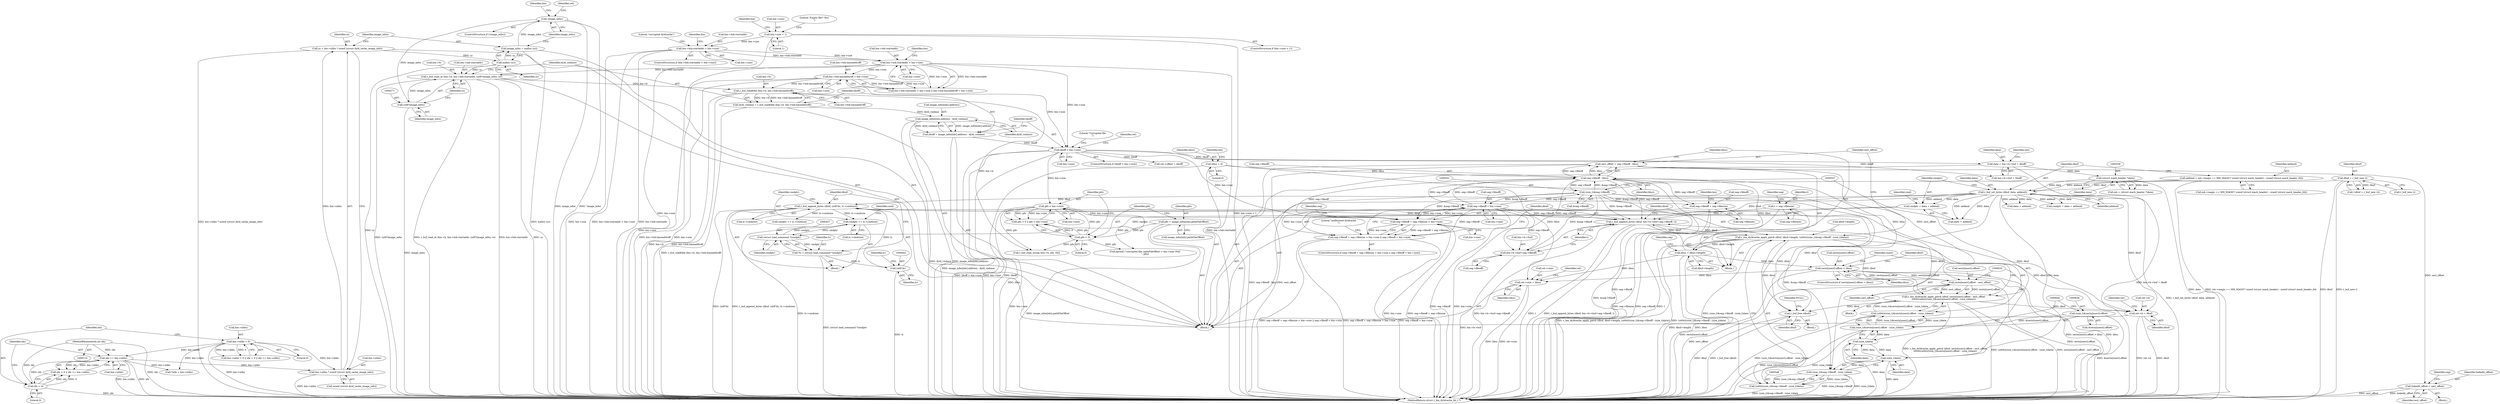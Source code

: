 digraph "0_radare2_4e98402f09a0ef0bb8559a33a4c1988c54938eaf@integer" {
"1000560" [label="(Call,sect_offset = seg->fileoff - libsz)"];
"1000562" [label="(Call,seg->fileoff - libsz)"];
"1000550" [label="(Call,(size_t)&seg->fileoff)"];
"1000514" [label="(Call,seg->fileoff > bin->size)"];
"1000503" [label="(Call,seg->fileoff + seg->filesize > bin->size)"];
"1000295" [label="(Call,liboff > bin->size)"];
"1000285" [label="(Call,liboff = image_infos[idx].address - dyld_vmbase)"];
"1000287" [label="(Call,image_infos[idx].address - dyld_vmbase)"];
"1000274" [label="(Call,dyld_vmbase = r_buf_read64le (bin->b, bin->hdr.baseaddroff))"];
"1000276" [label="(Call,r_buf_read64le (bin->b, bin->hdr.baseaddroff))"];
"1000261" [label="(Call,r_buf_read_at (bin->b, bin->hdr.startaddr, (ut8*)image_infos, sz))"];
"1000215" [label="(Call,bin->hdr.startaddr > bin->size)"];
"1000197" [label="(Call,bin->hdr.startaddr > bin->size)"];
"1000147" [label="(Call,bin->size < 1)"];
"1000270" [label="(Call,(ut8*)image_infos)"];
"1000254" [label="(Call,!image_infos)"];
"1000249" [label="(Call,image_infos = malloc (sz))"];
"1000251" [label="(Call,malloc (sz))"];
"1000241" [label="(Call,sz = bin->nlibs * sizeof (struct dyld_cache_image_info))"];
"1000243" [label="(Call,bin->nlibs * sizeof (struct dyld_cache_image_info))"];
"1000176" [label="(Call,idx >= bin->nlibs)"];
"1000173" [label="(Call,idx < 0)"];
"1000112" [label="(MethodParameterIn,int idx)"];
"1000167" [label="(Call,bin->nlibs < 0)"];
"1000224" [label="(Call,bin->hdr.baseaddroff > bin->size)"];
"1000325" [label="(Call,pfo > bin->size)"];
"1000322" [label="(Call,pfo < 0)"];
"1000313" [label="(Call,pfo = image_infos[idx].pathFileOffset)"];
"1000567" [label="(Call,libsz = dbuf->length)"];
"1000542" [label="(Call,r_bin_dyldcache_apply_patch (dbuf, dbuf->length, (ut64)((size_t)&seg->fileoff - (size_t)data)))"];
"1000530" [label="(Call,r_buf_append_bytes (dbuf, bin->b->buf+seg->fileoff, t))"];
"1000439" [label="(Call,r_buf_append_bytes (dbuf, (ut8*)lc, lc->cmdsize))"];
"1000412" [label="(Call,r_buf_set_bytes (dbuf, data, addend))"];
"1000390" [label="(Call,dbuf = r_buf_new ())"];
"1000357" [label="(Call,(struct mach_header *)data)"];
"1000346" [label="(Call,data = bin->b->buf + liboff)"];
"1000400" [label="(Call,addend = mh->magic == MH_MAGIC? sizeof (struct mach_header) : sizeof (struct mach_header_64))"];
"1000441" [label="(Call,(ut8*)lc)"];
"1000434" [label="(Call,*lc = (struct load_command *)cmdptr)"];
"1000436" [label="(Call,(struct load_command *)cmdptr)"];
"1000416" [label="(Call,cmdptr = data + addend)"];
"1000447" [label="(Call,cmdptr += lc->cmdsize)"];
"1000623" [label="(Call,r_bin_dyldcache_apply_patch (dbuf, sects[nsect].offset - sect_offset,\n\t\t\t\t\t\t\t(ut64)((size_t)&sects[nsect].offset - (size_t)data)))"];
"1000625" [label="(Call,sects[nsect].offset - sect_offset)"];
"1000615" [label="(Call,sects[nsect].offset > libsz)"];
"1000560" [label="(Call,sect_offset = seg->fileoff - libsz)"];
"1000632" [label="(Call,(ut64)((size_t)&sects[nsect].offset - (size_t)data))"];
"1000634" [label="(Call,(size_t)&sects[nsect].offset - (size_t)data)"];
"1000635" [label="(Call,(size_t)&sects[nsect].offset)"];
"1000643" [label="(Call,(size_t)data)"];
"1000556" [label="(Call,(size_t)data)"];
"1000496" [label="(Call,t = seg->filesize)"];
"1000547" [label="(Call,(ut64)((size_t)&seg->fileoff - (size_t)data))"];
"1000549" [label="(Call,(size_t)&seg->fileoff - (size_t)data)"];
"1000135" [label="(Call,libsz = 0)"];
"1000580" [label="(Call,linkedit_offset = sect_offset)"];
"1000502" [label="(Call,seg->fileoff + seg->filesize > bin->size || seg->fileoff > bin->size)"];
"1000526" [label="(Call,r_buf_free (dbuf))"];
"1000743" [label="(Call,ret->size = libsz)"];
"1000727" [label="(Call,ret->b = dbuf)"];
"1000532" [label="(Call,bin->b->buf+seg->fileoff)"];
"1000504" [label="(Call,seg->fileoff + seg->filesize)"];
"1000441" [label="(Call,(ut8*)lc)"];
"1000530" [label="(Call,r_buf_append_bytes (dbuf, bin->b->buf+seg->fileoff, t))"];
"1000253" [label="(ControlStructure,if (!image_infos))"];
"1000389" [label="(Call,!(dbuf = r_buf_new ()))"];
"1000586" [label="(Identifier,seg)"];
"1000744" [label="(Call,ret->size)"];
"1000251" [label="(Call,malloc (sz))"];
"1000243" [label="(Call,bin->nlibs * sizeof (struct dyld_cache_image_info))"];
"1000454" [label="(Call,data + addend)"];
"1000581" [label="(Identifier,linkedit_offset)"];
"1000293" [label="(Identifier,dyld_vmbase)"];
"1000631" [label="(Identifier,sect_offset)"];
"1000436" [label="(Call,(struct load_command *)cmdptr)"];
"1000216" [label="(Call,bin->hdr.startaddr)"];
"1000325" [label="(Call,pfo > bin->size)"];
"1000538" [label="(Call,seg->fileoff)"];
"1000208" [label="(Literal,\"corrupted dyldcache\")"];
"1000615" [label="(Call,sects[nsect].offset > libsz)"];
"1000392" [label="(Call,r_buf_new ())"];
"1000418" [label="(Call,data + addend)"];
"1000402" [label="(Call,mh->magic == MH_MAGIC? sizeof (struct mach_header) : sizeof (struct mach_header_64))"];
"1000556" [label="(Call,(size_t)data)"];
"1000224" [label="(Call,bin->hdr.baseaddroff > bin->size)"];
"1000263" [label="(Identifier,bin)"];
"1000167" [label="(Call,bin->nlibs < 0)"];
"1000324" [label="(Literal,0)"];
"1000431" [label="(Identifier,cmd)"];
"1000527" [label="(Identifier,dbuf)"];
"1000435" [label="(Identifier,lc)"];
"1000749" [label="(Identifier,ret)"];
"1000514" [label="(Call,seg->fileoff > bin->size)"];
"1000448" [label="(Identifier,cmdptr)"];
"1000296" [label="(Identifier,liboff)"];
"1000734" [label="(Identifier,ret)"];
"1000270" [label="(Call,(ut8*)image_infos)"];
"1000346" [label="(Call,data = bin->b->buf + liboff)"];
"1000390" [label="(Call,dbuf = r_buf_new ())"];
"1000645" [label="(Identifier,data)"];
"1000174" [label="(Identifier,idx)"];
"1000315" [label="(Call,image_infos[idx].pathFileOffset)"];
"1000302" [label="(Literal,\"Corrupted file\n\")"];
"1000582" [label="(Identifier,sect_offset)"];
"1000497" [label="(Identifier,t)"];
"1000612" [label="(Identifier,nsect)"];
"1000743" [label="(Call,ret->size = libsz)"];
"1000272" [label="(Identifier,image_infos)"];
"1000444" [label="(Call,lc->cmdsize)"];
"1000177" [label="(Identifier,idx)"];
"1000225" [label="(Call,bin->hdr.baseaddroff)"];
"1000285" [label="(Call,liboff = image_infos[idx].address - dyld_vmbase)"];
"1000331" [label="(Call,eprintf (\"corrupted file: pathFileOffset > bin->size (%d)\n\", pfo))"];
"1000501" [label="(ControlStructure,if (seg->fileoff + seg->filesize > bin->size || seg->fileoff > bin->size))"];
"1000112" [label="(MethodParameterIn,int idx)"];
"1000250" [label="(Identifier,image_infos)"];
"1000643" [label="(Call,(size_t)data)"];
"1000148" [label="(Call,bin->size)"];
"1000154" [label="(Literal,\"Empty file? (%s)\n\")"];
"1000614" [label="(ControlStructure,if (sects[nsect].offset > libsz))"];
"1000567" [label="(Call,libsz = dbuf->length)"];
"1000635" [label="(Call,(size_t)&sects[nsect].offset)"];
"1000151" [label="(Literal,1)"];
"1000623" [label="(Call,r_bin_dyldcache_apply_patch (dbuf, sects[nsect].offset - sect_offset,\n\t\t\t\t\t\t\t(ut64)((size_t)&sects[nsect].offset - (size_t)data)))"];
"1000357" [label="(Call,(struct mach_header *)data)"];
"1000529" [label="(Identifier,NULL)"];
"1000142" [label="(Identifier,bin)"];
"1000322" [label="(Call,pfo < 0)"];
"1000297" [label="(Call,bin->size)"];
"1000731" [label="(Identifier,dbuf)"];
"1000169" [label="(Identifier,bin)"];
"1000294" [label="(ControlStructure,if (liboff > bin->size))"];
"1000432" [label="(Block,)"];
"1000477" [label="(Call,cmdptr += lc->cmdsize)"];
"1000172" [label="(Call,idx < 0 || idx >= bin->nlibs)"];
"1000518" [label="(Call,bin->size)"];
"1000515" [label="(Call,seg->fileoff)"];
"1000288" [label="(Call,image_infos[idx].address)"];
"1000544" [label="(Call,dbuf->length)"];
"1000637" [label="(Call,&sects[nsect].offset)"];
"1000401" [label="(Identifier,addend)"];
"1000568" [label="(Identifier,libsz)"];
"1000276" [label="(Call,r_buf_read64le (bin->b, bin->hdr.baseaddroff))"];
"1000173" [label="(Call,idx < 0)"];
"1000728" [label="(Call,ret->b)"];
"1000280" [label="(Call,bin->hdr.baseaddroff)"];
"1000176" [label="(Call,idx >= bin->nlibs)"];
"1000287" [label="(Call,image_infos[idx].address - dyld_vmbase)"];
"1000166" [label="(Call,bin->nlibs < 0 || idx < 0 || idx >= bin->nlibs)"];
"1000136" [label="(Identifier,libsz)"];
"1000549" [label="(Call,(size_t)&seg->fileoff - (size_t)data)"];
"1000184" [label="(Call,*nlib = bin->nlibs)"];
"1000547" [label="(Call,(ut64)((size_t)&seg->fileoff - (size_t)data))"];
"1000275" [label="(Identifier,dyld_vmbase)"];
"1000416" [label="(Call,cmdptr = data + addend)"];
"1000626" [label="(Call,sects[nsect].offset)"];
"1000727" [label="(Call,ret->b = dbuf)"];
"1000197" [label="(Call,bin->hdr.startaddr > bin->size)"];
"1000445" [label="(Identifier,lc)"];
"1000439" [label="(Call,r_buf_append_bytes (dbuf, (ut8*)lc, lc->cmdsize))"];
"1000214" [label="(Call,bin->hdr.startaddr > bin->size || bin->hdr.baseaddroff > bin->size)"];
"1000314" [label="(Identifier,pfo)"];
"1000255" [label="(Identifier,image_infos)"];
"1000274" [label="(Call,dyld_vmbase = r_buf_read64le (bin->b, bin->hdr.baseaddroff))"];
"1000440" [label="(Identifier,dbuf)"];
"1000512" [label="(Identifier,bin)"];
"1000552" [label="(Call,&seg->fileoff)"];
"1000254" [label="(Call,!image_infos)"];
"1000526" [label="(Call,r_buf_free (dbuf))"];
"1000323" [label="(Identifier,pfo)"];
"1000295" [label="(Call,liboff > bin->size)"];
"1000286" [label="(Identifier,liboff)"];
"1000580" [label="(Call,linkedit_offset = sect_offset)"];
"1000307" [label="(Call,ret->offset = liboff)"];
"1000244" [label="(Call,bin->nlibs)"];
"1000412" [label="(Call,r_buf_set_bytes (dbuf, data, addend))"];
"1000423" [label="(Identifier,cmd)"];
"1000558" [label="(Identifier,data)"];
"1000550" [label="(Call,(size_t)&seg->fileoff)"];
"1000616" [label="(Call,sects[nsect].offset)"];
"1000504" [label="(Call,seg->fileoff + seg->filesize)"];
"1000273" [label="(Identifier,sz)"];
"1000171" [label="(Literal,0)"];
"1000326" [label="(Identifier,pfo)"];
"1000434" [label="(Call,*lc = (struct load_command *)cmdptr)"];
"1000533" [label="(Call,bin->b->buf)"];
"1000576" [label="(Identifier,seg)"];
"1000247" [label="(Call,sizeof (struct dyld_cache_image_info))"];
"1000313" [label="(Call,pfo = image_infos[idx].pathFileOffset)"];
"1000414" [label="(Identifier,data)"];
"1000503" [label="(Call,seg->fileoff + seg->filesize > bin->size)"];
"1000147" [label="(Call,bin->size < 1)"];
"1000215" [label="(Call,bin->hdr.startaddr > bin->size)"];
"1000252" [label="(Identifier,sz)"];
"1000242" [label="(Identifier,sz)"];
"1000569" [label="(Call,dbuf->length)"];
"1000168" [label="(Call,bin->nlibs)"];
"1000355" [label="(Call,mh = (struct mach_header *)data)"];
"1000340" [label="(Call,r_buf_read_string (bin->b, pfo, 64))"];
"1000750" [label="(MethodReturn,struct r_bin_dyldcache_lib_t *)"];
"1000560" [label="(Call,sect_offset = seg->fileoff - libsz)"];
"1000227" [label="(Identifier,bin)"];
"1000417" [label="(Identifier,cmdptr)"];
"1000506" [label="(Identifier,seg)"];
"1000327" [label="(Call,bin->size)"];
"1000348" [label="(Call,bin->b->buf + liboff)"];
"1000452" [label="(Call,cmdptr = data + addend)"];
"1000561" [label="(Identifier,sect_offset)"];
"1000137" [label="(Literal,0)"];
"1000622" [label="(Block,)"];
"1000221" [label="(Call,bin->size)"];
"1000347" [label="(Identifier,data)"];
"1000624" [label="(Identifier,dbuf)"];
"1000505" [label="(Call,seg->fileoff)"];
"1000502" [label="(Call,seg->fileoff + seg->filesize > bin->size || seg->fileoff > bin->size)"];
"1000543" [label="(Identifier,dbuf)"];
"1000443" [label="(Identifier,lc)"];
"1000218" [label="(Identifier,bin)"];
"1000175" [label="(Literal,0)"];
"1000321" [label="(Call,pfo < 0 || pfo > bin->size)"];
"1000498" [label="(Call,seg->filesize)"];
"1000562" [label="(Call,seg->fileoff - libsz)"];
"1000359" [label="(Identifier,data)"];
"1000438" [label="(Identifier,cmdptr)"];
"1000114" [label="(Block,)"];
"1000516" [label="(Identifier,seg)"];
"1000265" [label="(Call,bin->hdr.startaddr)"];
"1000447" [label="(Call,cmdptr += lc->cmdsize)"];
"1000634" [label="(Call,(size_t)&sects[nsect].offset - (size_t)data)"];
"1000563" [label="(Call,seg->fileoff)"];
"1000531" [label="(Identifier,dbuf)"];
"1000532" [label="(Call,bin->b->buf+seg->fileoff)"];
"1000400" [label="(Call,addend = mh->magic == MH_MAGIC? sizeof (struct mach_header) : sizeof (struct mach_header_64))"];
"1000203" [label="(Call,bin->size)"];
"1000356" [label="(Identifier,mh)"];
"1000258" [label="(Identifier,ret)"];
"1000488" [label="(Block,)"];
"1000511" [label="(Call,bin->size)"];
"1000230" [label="(Call,bin->size)"];
"1000262" [label="(Call,bin->b)"];
"1000566" [label="(Identifier,libsz)"];
"1000541" [label="(Identifier,t)"];
"1000413" [label="(Identifier,dbuf)"];
"1000747" [label="(Identifier,libsz)"];
"1000241" [label="(Call,sz = bin->nlibs * sizeof (struct dyld_cache_image_info))"];
"1000521" [label="(Block,)"];
"1000496" [label="(Call,t = seg->filesize)"];
"1000542" [label="(Call,r_bin_dyldcache_apply_patch (dbuf, dbuf->length, (ut64)((size_t)&seg->fileoff - (size_t)data)))"];
"1000135" [label="(Call,libsz = 0)"];
"1000198" [label="(Call,bin->hdr.startaddr)"];
"1000579" [label="(Block,)"];
"1000632" [label="(Call,(ut64)((size_t)&sects[nsect].offset - (size_t)data))"];
"1000391" [label="(Identifier,dbuf)"];
"1000621" [label="(Identifier,libsz)"];
"1000523" [label="(Literal,\"malformed dyldcache\n\")"];
"1000415" [label="(Identifier,addend)"];
"1000196" [label="(ControlStructure,if (bin->hdr.startaddr > bin->size))"];
"1000178" [label="(Call,bin->nlibs)"];
"1000449" [label="(Call,lc->cmdsize)"];
"1000261" [label="(Call,r_buf_read_at (bin->b, bin->hdr.startaddr, (ut8*)image_infos, sz))"];
"1000625" [label="(Call,sects[nsect].offset - sect_offset)"];
"1000508" [label="(Call,seg->filesize)"];
"1000146" [label="(ControlStructure,if (bin->size < 1))"];
"1000249" [label="(Call,image_infos = malloc (sz))"];
"1000277" [label="(Call,bin->b)"];
"1000309" [label="(Identifier,ret)"];
"1000560" -> "1000488"  [label="AST: "];
"1000560" -> "1000562"  [label="CFG: "];
"1000561" -> "1000560"  [label="AST: "];
"1000562" -> "1000560"  [label="AST: "];
"1000568" -> "1000560"  [label="CFG: "];
"1000560" -> "1000750"  [label="DDG: seg->fileoff - libsz"];
"1000560" -> "1000750"  [label="DDG: sect_offset"];
"1000562" -> "1000560"  [label="DDG: seg->fileoff"];
"1000562" -> "1000560"  [label="DDG: libsz"];
"1000560" -> "1000580"  [label="DDG: sect_offset"];
"1000560" -> "1000625"  [label="DDG: sect_offset"];
"1000562" -> "1000566"  [label="CFG: "];
"1000563" -> "1000562"  [label="AST: "];
"1000566" -> "1000562"  [label="AST: "];
"1000562" -> "1000750"  [label="DDG: seg->fileoff"];
"1000562" -> "1000503"  [label="DDG: seg->fileoff"];
"1000562" -> "1000504"  [label="DDG: seg->fileoff"];
"1000562" -> "1000514"  [label="DDG: seg->fileoff"];
"1000562" -> "1000530"  [label="DDG: seg->fileoff"];
"1000562" -> "1000532"  [label="DDG: seg->fileoff"];
"1000562" -> "1000550"  [label="DDG: seg->fileoff"];
"1000550" -> "1000562"  [label="DDG: &seg->fileoff"];
"1000514" -> "1000562"  [label="DDG: seg->fileoff"];
"1000567" -> "1000562"  [label="DDG: libsz"];
"1000615" -> "1000562"  [label="DDG: libsz"];
"1000135" -> "1000562"  [label="DDG: libsz"];
"1000550" -> "1000549"  [label="AST: "];
"1000550" -> "1000552"  [label="CFG: "];
"1000551" -> "1000550"  [label="AST: "];
"1000552" -> "1000550"  [label="AST: "];
"1000557" -> "1000550"  [label="CFG: "];
"1000550" -> "1000750"  [label="DDG: &seg->fileoff"];
"1000550" -> "1000503"  [label="DDG: &seg->fileoff"];
"1000550" -> "1000504"  [label="DDG: &seg->fileoff"];
"1000550" -> "1000514"  [label="DDG: &seg->fileoff"];
"1000550" -> "1000530"  [label="DDG: &seg->fileoff"];
"1000550" -> "1000532"  [label="DDG: &seg->fileoff"];
"1000550" -> "1000549"  [label="DDG: &seg->fileoff"];
"1000514" -> "1000550"  [label="DDG: seg->fileoff"];
"1000514" -> "1000502"  [label="AST: "];
"1000514" -> "1000518"  [label="CFG: "];
"1000515" -> "1000514"  [label="AST: "];
"1000518" -> "1000514"  [label="AST: "];
"1000502" -> "1000514"  [label="CFG: "];
"1000514" -> "1000750"  [label="DDG: seg->fileoff"];
"1000514" -> "1000750"  [label="DDG: bin->size"];
"1000514" -> "1000503"  [label="DDG: bin->size"];
"1000514" -> "1000502"  [label="DDG: seg->fileoff"];
"1000514" -> "1000502"  [label="DDG: bin->size"];
"1000503" -> "1000514"  [label="DDG: bin->size"];
"1000514" -> "1000530"  [label="DDG: seg->fileoff"];
"1000514" -> "1000532"  [label="DDG: seg->fileoff"];
"1000503" -> "1000502"  [label="AST: "];
"1000503" -> "1000511"  [label="CFG: "];
"1000504" -> "1000503"  [label="AST: "];
"1000511" -> "1000503"  [label="AST: "];
"1000516" -> "1000503"  [label="CFG: "];
"1000502" -> "1000503"  [label="CFG: "];
"1000503" -> "1000750"  [label="DDG: bin->size"];
"1000503" -> "1000750"  [label="DDG: seg->fileoff + seg->filesize"];
"1000503" -> "1000502"  [label="DDG: seg->fileoff + seg->filesize"];
"1000503" -> "1000502"  [label="DDG: bin->size"];
"1000295" -> "1000503"  [label="DDG: bin->size"];
"1000325" -> "1000503"  [label="DDG: bin->size"];
"1000295" -> "1000294"  [label="AST: "];
"1000295" -> "1000297"  [label="CFG: "];
"1000296" -> "1000295"  [label="AST: "];
"1000297" -> "1000295"  [label="AST: "];
"1000302" -> "1000295"  [label="CFG: "];
"1000309" -> "1000295"  [label="CFG: "];
"1000295" -> "1000750"  [label="DDG: bin->size"];
"1000295" -> "1000750"  [label="DDG: liboff"];
"1000295" -> "1000750"  [label="DDG: liboff > bin->size"];
"1000285" -> "1000295"  [label="DDG: liboff"];
"1000215" -> "1000295"  [label="DDG: bin->size"];
"1000224" -> "1000295"  [label="DDG: bin->size"];
"1000295" -> "1000307"  [label="DDG: liboff"];
"1000295" -> "1000325"  [label="DDG: bin->size"];
"1000295" -> "1000346"  [label="DDG: liboff"];
"1000295" -> "1000348"  [label="DDG: liboff"];
"1000285" -> "1000114"  [label="AST: "];
"1000285" -> "1000287"  [label="CFG: "];
"1000286" -> "1000285"  [label="AST: "];
"1000287" -> "1000285"  [label="AST: "];
"1000296" -> "1000285"  [label="CFG: "];
"1000285" -> "1000750"  [label="DDG: image_infos[idx].address - dyld_vmbase"];
"1000287" -> "1000285"  [label="DDG: image_infos[idx].address"];
"1000287" -> "1000285"  [label="DDG: dyld_vmbase"];
"1000287" -> "1000293"  [label="CFG: "];
"1000288" -> "1000287"  [label="AST: "];
"1000293" -> "1000287"  [label="AST: "];
"1000287" -> "1000750"  [label="DDG: dyld_vmbase"];
"1000287" -> "1000750"  [label="DDG: image_infos[idx].address"];
"1000274" -> "1000287"  [label="DDG: dyld_vmbase"];
"1000274" -> "1000114"  [label="AST: "];
"1000274" -> "1000276"  [label="CFG: "];
"1000275" -> "1000274"  [label="AST: "];
"1000276" -> "1000274"  [label="AST: "];
"1000286" -> "1000274"  [label="CFG: "];
"1000274" -> "1000750"  [label="DDG: r_buf_read64le (bin->b, bin->hdr.baseaddroff)"];
"1000276" -> "1000274"  [label="DDG: bin->b"];
"1000276" -> "1000274"  [label="DDG: bin->hdr.baseaddroff"];
"1000276" -> "1000280"  [label="CFG: "];
"1000277" -> "1000276"  [label="AST: "];
"1000280" -> "1000276"  [label="AST: "];
"1000276" -> "1000750"  [label="DDG: bin->hdr.baseaddroff"];
"1000276" -> "1000750"  [label="DDG: bin->b"];
"1000261" -> "1000276"  [label="DDG: bin->b"];
"1000224" -> "1000276"  [label="DDG: bin->hdr.baseaddroff"];
"1000276" -> "1000340"  [label="DDG: bin->b"];
"1000261" -> "1000114"  [label="AST: "];
"1000261" -> "1000273"  [label="CFG: "];
"1000262" -> "1000261"  [label="AST: "];
"1000265" -> "1000261"  [label="AST: "];
"1000270" -> "1000261"  [label="AST: "];
"1000273" -> "1000261"  [label="AST: "];
"1000275" -> "1000261"  [label="CFG: "];
"1000261" -> "1000750"  [label="DDG: bin->hdr.startaddr"];
"1000261" -> "1000750"  [label="DDG: sz"];
"1000261" -> "1000750"  [label="DDG: (ut8*)image_infos"];
"1000261" -> "1000750"  [label="DDG: r_buf_read_at (bin->b, bin->hdr.startaddr, (ut8*)image_infos, sz)"];
"1000215" -> "1000261"  [label="DDG: bin->hdr.startaddr"];
"1000270" -> "1000261"  [label="DDG: image_infos"];
"1000251" -> "1000261"  [label="DDG: sz"];
"1000215" -> "1000214"  [label="AST: "];
"1000215" -> "1000221"  [label="CFG: "];
"1000216" -> "1000215"  [label="AST: "];
"1000221" -> "1000215"  [label="AST: "];
"1000227" -> "1000215"  [label="CFG: "];
"1000214" -> "1000215"  [label="CFG: "];
"1000215" -> "1000750"  [label="DDG: bin->size"];
"1000215" -> "1000750"  [label="DDG: bin->hdr.startaddr"];
"1000215" -> "1000214"  [label="DDG: bin->hdr.startaddr"];
"1000215" -> "1000214"  [label="DDG: bin->size"];
"1000197" -> "1000215"  [label="DDG: bin->hdr.startaddr"];
"1000197" -> "1000215"  [label="DDG: bin->size"];
"1000215" -> "1000224"  [label="DDG: bin->size"];
"1000197" -> "1000196"  [label="AST: "];
"1000197" -> "1000203"  [label="CFG: "];
"1000198" -> "1000197"  [label="AST: "];
"1000203" -> "1000197"  [label="AST: "];
"1000208" -> "1000197"  [label="CFG: "];
"1000218" -> "1000197"  [label="CFG: "];
"1000197" -> "1000750"  [label="DDG: bin->size"];
"1000197" -> "1000750"  [label="DDG: bin->hdr.startaddr > bin->size"];
"1000197" -> "1000750"  [label="DDG: bin->hdr.startaddr"];
"1000147" -> "1000197"  [label="DDG: bin->size"];
"1000147" -> "1000146"  [label="AST: "];
"1000147" -> "1000151"  [label="CFG: "];
"1000148" -> "1000147"  [label="AST: "];
"1000151" -> "1000147"  [label="AST: "];
"1000154" -> "1000147"  [label="CFG: "];
"1000169" -> "1000147"  [label="CFG: "];
"1000147" -> "1000750"  [label="DDG: bin->size"];
"1000147" -> "1000750"  [label="DDG: bin->size < 1"];
"1000270" -> "1000272"  [label="CFG: "];
"1000271" -> "1000270"  [label="AST: "];
"1000272" -> "1000270"  [label="AST: "];
"1000273" -> "1000270"  [label="CFG: "];
"1000270" -> "1000750"  [label="DDG: image_infos"];
"1000254" -> "1000270"  [label="DDG: image_infos"];
"1000254" -> "1000253"  [label="AST: "];
"1000254" -> "1000255"  [label="CFG: "];
"1000255" -> "1000254"  [label="AST: "];
"1000258" -> "1000254"  [label="CFG: "];
"1000263" -> "1000254"  [label="CFG: "];
"1000254" -> "1000750"  [label="DDG: image_infos"];
"1000254" -> "1000750"  [label="DDG: !image_infos"];
"1000249" -> "1000254"  [label="DDG: image_infos"];
"1000249" -> "1000114"  [label="AST: "];
"1000249" -> "1000251"  [label="CFG: "];
"1000250" -> "1000249"  [label="AST: "];
"1000251" -> "1000249"  [label="AST: "];
"1000255" -> "1000249"  [label="CFG: "];
"1000249" -> "1000750"  [label="DDG: malloc (sz)"];
"1000251" -> "1000249"  [label="DDG: sz"];
"1000251" -> "1000252"  [label="CFG: "];
"1000252" -> "1000251"  [label="AST: "];
"1000251" -> "1000750"  [label="DDG: sz"];
"1000241" -> "1000251"  [label="DDG: sz"];
"1000241" -> "1000114"  [label="AST: "];
"1000241" -> "1000243"  [label="CFG: "];
"1000242" -> "1000241"  [label="AST: "];
"1000243" -> "1000241"  [label="AST: "];
"1000250" -> "1000241"  [label="CFG: "];
"1000241" -> "1000750"  [label="DDG: bin->nlibs * sizeof (struct dyld_cache_image_info)"];
"1000243" -> "1000241"  [label="DDG: bin->nlibs"];
"1000243" -> "1000247"  [label="CFG: "];
"1000244" -> "1000243"  [label="AST: "];
"1000247" -> "1000243"  [label="AST: "];
"1000243" -> "1000750"  [label="DDG: bin->nlibs"];
"1000176" -> "1000243"  [label="DDG: bin->nlibs"];
"1000167" -> "1000243"  [label="DDG: bin->nlibs"];
"1000176" -> "1000172"  [label="AST: "];
"1000176" -> "1000178"  [label="CFG: "];
"1000177" -> "1000176"  [label="AST: "];
"1000178" -> "1000176"  [label="AST: "];
"1000172" -> "1000176"  [label="CFG: "];
"1000176" -> "1000750"  [label="DDG: bin->nlibs"];
"1000176" -> "1000750"  [label="DDG: idx"];
"1000176" -> "1000172"  [label="DDG: idx"];
"1000176" -> "1000172"  [label="DDG: bin->nlibs"];
"1000173" -> "1000176"  [label="DDG: idx"];
"1000112" -> "1000176"  [label="DDG: idx"];
"1000167" -> "1000176"  [label="DDG: bin->nlibs"];
"1000176" -> "1000184"  [label="DDG: bin->nlibs"];
"1000173" -> "1000172"  [label="AST: "];
"1000173" -> "1000175"  [label="CFG: "];
"1000174" -> "1000173"  [label="AST: "];
"1000175" -> "1000173"  [label="AST: "];
"1000177" -> "1000173"  [label="CFG: "];
"1000172" -> "1000173"  [label="CFG: "];
"1000173" -> "1000750"  [label="DDG: idx"];
"1000173" -> "1000172"  [label="DDG: idx"];
"1000173" -> "1000172"  [label="DDG: 0"];
"1000112" -> "1000173"  [label="DDG: idx"];
"1000112" -> "1000110"  [label="AST: "];
"1000112" -> "1000750"  [label="DDG: idx"];
"1000167" -> "1000166"  [label="AST: "];
"1000167" -> "1000171"  [label="CFG: "];
"1000168" -> "1000167"  [label="AST: "];
"1000171" -> "1000167"  [label="AST: "];
"1000174" -> "1000167"  [label="CFG: "];
"1000166" -> "1000167"  [label="CFG: "];
"1000167" -> "1000750"  [label="DDG: bin->nlibs"];
"1000167" -> "1000166"  [label="DDG: bin->nlibs"];
"1000167" -> "1000166"  [label="DDG: 0"];
"1000167" -> "1000184"  [label="DDG: bin->nlibs"];
"1000224" -> "1000214"  [label="AST: "];
"1000224" -> "1000230"  [label="CFG: "];
"1000225" -> "1000224"  [label="AST: "];
"1000230" -> "1000224"  [label="AST: "];
"1000214" -> "1000224"  [label="CFG: "];
"1000224" -> "1000750"  [label="DDG: bin->hdr.baseaddroff"];
"1000224" -> "1000750"  [label="DDG: bin->size"];
"1000224" -> "1000214"  [label="DDG: bin->hdr.baseaddroff"];
"1000224" -> "1000214"  [label="DDG: bin->size"];
"1000325" -> "1000321"  [label="AST: "];
"1000325" -> "1000327"  [label="CFG: "];
"1000326" -> "1000325"  [label="AST: "];
"1000327" -> "1000325"  [label="AST: "];
"1000321" -> "1000325"  [label="CFG: "];
"1000325" -> "1000750"  [label="DDG: bin->size"];
"1000325" -> "1000321"  [label="DDG: pfo"];
"1000325" -> "1000321"  [label="DDG: bin->size"];
"1000322" -> "1000325"  [label="DDG: pfo"];
"1000325" -> "1000331"  [label="DDG: pfo"];
"1000325" -> "1000340"  [label="DDG: pfo"];
"1000322" -> "1000321"  [label="AST: "];
"1000322" -> "1000324"  [label="CFG: "];
"1000323" -> "1000322"  [label="AST: "];
"1000324" -> "1000322"  [label="AST: "];
"1000326" -> "1000322"  [label="CFG: "];
"1000321" -> "1000322"  [label="CFG: "];
"1000322" -> "1000321"  [label="DDG: pfo"];
"1000322" -> "1000321"  [label="DDG: 0"];
"1000313" -> "1000322"  [label="DDG: pfo"];
"1000322" -> "1000331"  [label="DDG: pfo"];
"1000322" -> "1000340"  [label="DDG: pfo"];
"1000313" -> "1000114"  [label="AST: "];
"1000313" -> "1000315"  [label="CFG: "];
"1000314" -> "1000313"  [label="AST: "];
"1000315" -> "1000313"  [label="AST: "];
"1000323" -> "1000313"  [label="CFG: "];
"1000313" -> "1000750"  [label="DDG: image_infos[idx].pathFileOffset"];
"1000567" -> "1000488"  [label="AST: "];
"1000567" -> "1000569"  [label="CFG: "];
"1000568" -> "1000567"  [label="AST: "];
"1000569" -> "1000567"  [label="AST: "];
"1000576" -> "1000567"  [label="CFG: "];
"1000567" -> "1000750"  [label="DDG: dbuf->length"];
"1000567" -> "1000750"  [label="DDG: libsz"];
"1000542" -> "1000567"  [label="DDG: dbuf->length"];
"1000567" -> "1000615"  [label="DDG: libsz"];
"1000567" -> "1000743"  [label="DDG: libsz"];
"1000542" -> "1000488"  [label="AST: "];
"1000542" -> "1000547"  [label="CFG: "];
"1000543" -> "1000542"  [label="AST: "];
"1000544" -> "1000542"  [label="AST: "];
"1000547" -> "1000542"  [label="AST: "];
"1000561" -> "1000542"  [label="CFG: "];
"1000542" -> "1000750"  [label="DDG: r_bin_dyldcache_apply_patch (dbuf, dbuf->length, (ut64)((size_t)&seg->fileoff - (size_t)data))"];
"1000542" -> "1000750"  [label="DDG: (ut64)((size_t)&seg->fileoff - (size_t)data)"];
"1000542" -> "1000526"  [label="DDG: dbuf"];
"1000542" -> "1000530"  [label="DDG: dbuf"];
"1000530" -> "1000542"  [label="DDG: dbuf"];
"1000547" -> "1000542"  [label="DDG: (size_t)&seg->fileoff - (size_t)data"];
"1000542" -> "1000623"  [label="DDG: dbuf"];
"1000542" -> "1000727"  [label="DDG: dbuf"];
"1000530" -> "1000488"  [label="AST: "];
"1000530" -> "1000541"  [label="CFG: "];
"1000531" -> "1000530"  [label="AST: "];
"1000532" -> "1000530"  [label="AST: "];
"1000541" -> "1000530"  [label="AST: "];
"1000543" -> "1000530"  [label="CFG: "];
"1000530" -> "1000750"  [label="DDG: r_buf_append_bytes (dbuf, bin->b->buf+seg->fileoff, t)"];
"1000530" -> "1000750"  [label="DDG: bin->b->buf+seg->fileoff"];
"1000530" -> "1000750"  [label="DDG: t"];
"1000439" -> "1000530"  [label="DDG: dbuf"];
"1000623" -> "1000530"  [label="DDG: dbuf"];
"1000412" -> "1000530"  [label="DDG: dbuf"];
"1000496" -> "1000530"  [label="DDG: t"];
"1000439" -> "1000432"  [label="AST: "];
"1000439" -> "1000444"  [label="CFG: "];
"1000440" -> "1000439"  [label="AST: "];
"1000441" -> "1000439"  [label="AST: "];
"1000444" -> "1000439"  [label="AST: "];
"1000448" -> "1000439"  [label="CFG: "];
"1000439" -> "1000750"  [label="DDG: (ut8*)lc"];
"1000439" -> "1000750"  [label="DDG: r_buf_append_bytes (dbuf, (ut8*)lc, lc->cmdsize)"];
"1000412" -> "1000439"  [label="DDG: dbuf"];
"1000441" -> "1000439"  [label="DDG: lc"];
"1000439" -> "1000447"  [label="DDG: lc->cmdsize"];
"1000439" -> "1000477"  [label="DDG: lc->cmdsize"];
"1000439" -> "1000526"  [label="DDG: dbuf"];
"1000439" -> "1000727"  [label="DDG: dbuf"];
"1000412" -> "1000114"  [label="AST: "];
"1000412" -> "1000415"  [label="CFG: "];
"1000413" -> "1000412"  [label="AST: "];
"1000414" -> "1000412"  [label="AST: "];
"1000415" -> "1000412"  [label="AST: "];
"1000417" -> "1000412"  [label="CFG: "];
"1000412" -> "1000750"  [label="DDG: r_buf_set_bytes (dbuf, data, addend)"];
"1000390" -> "1000412"  [label="DDG: dbuf"];
"1000357" -> "1000412"  [label="DDG: data"];
"1000400" -> "1000412"  [label="DDG: addend"];
"1000412" -> "1000416"  [label="DDG: data"];
"1000412" -> "1000416"  [label="DDG: addend"];
"1000412" -> "1000418"  [label="DDG: data"];
"1000412" -> "1000418"  [label="DDG: addend"];
"1000412" -> "1000452"  [label="DDG: data"];
"1000412" -> "1000452"  [label="DDG: addend"];
"1000412" -> "1000454"  [label="DDG: data"];
"1000412" -> "1000454"  [label="DDG: addend"];
"1000412" -> "1000526"  [label="DDG: dbuf"];
"1000412" -> "1000556"  [label="DDG: data"];
"1000412" -> "1000727"  [label="DDG: dbuf"];
"1000390" -> "1000389"  [label="AST: "];
"1000390" -> "1000392"  [label="CFG: "];
"1000391" -> "1000390"  [label="AST: "];
"1000392" -> "1000390"  [label="AST: "];
"1000389" -> "1000390"  [label="CFG: "];
"1000390" -> "1000750"  [label="DDG: r_buf_new ()"];
"1000390" -> "1000750"  [label="DDG: dbuf"];
"1000390" -> "1000389"  [label="DDG: dbuf"];
"1000357" -> "1000355"  [label="AST: "];
"1000357" -> "1000359"  [label="CFG: "];
"1000358" -> "1000357"  [label="AST: "];
"1000359" -> "1000357"  [label="AST: "];
"1000355" -> "1000357"  [label="CFG: "];
"1000357" -> "1000750"  [label="DDG: data"];
"1000357" -> "1000355"  [label="DDG: data"];
"1000346" -> "1000357"  [label="DDG: data"];
"1000346" -> "1000114"  [label="AST: "];
"1000346" -> "1000348"  [label="CFG: "];
"1000347" -> "1000346"  [label="AST: "];
"1000348" -> "1000346"  [label="AST: "];
"1000356" -> "1000346"  [label="CFG: "];
"1000346" -> "1000750"  [label="DDG: bin->b->buf + liboff"];
"1000400" -> "1000114"  [label="AST: "];
"1000400" -> "1000402"  [label="CFG: "];
"1000401" -> "1000400"  [label="AST: "];
"1000402" -> "1000400"  [label="AST: "];
"1000413" -> "1000400"  [label="CFG: "];
"1000400" -> "1000750"  [label="DDG: mh->magic == MH_MAGIC? sizeof (struct mach_header) : sizeof (struct mach_header_64)"];
"1000441" -> "1000443"  [label="CFG: "];
"1000442" -> "1000441"  [label="AST: "];
"1000443" -> "1000441"  [label="AST: "];
"1000445" -> "1000441"  [label="CFG: "];
"1000441" -> "1000750"  [label="DDG: lc"];
"1000434" -> "1000441"  [label="DDG: lc"];
"1000434" -> "1000432"  [label="AST: "];
"1000434" -> "1000436"  [label="CFG: "];
"1000435" -> "1000434"  [label="AST: "];
"1000436" -> "1000434"  [label="AST: "];
"1000440" -> "1000434"  [label="CFG: "];
"1000434" -> "1000750"  [label="DDG: (struct load_command *)cmdptr"];
"1000436" -> "1000434"  [label="DDG: cmdptr"];
"1000436" -> "1000438"  [label="CFG: "];
"1000437" -> "1000436"  [label="AST: "];
"1000438" -> "1000436"  [label="AST: "];
"1000416" -> "1000436"  [label="DDG: cmdptr"];
"1000447" -> "1000436"  [label="DDG: cmdptr"];
"1000436" -> "1000447"  [label="DDG: cmdptr"];
"1000416" -> "1000114"  [label="AST: "];
"1000416" -> "1000418"  [label="CFG: "];
"1000417" -> "1000416"  [label="AST: "];
"1000418" -> "1000416"  [label="AST: "];
"1000423" -> "1000416"  [label="CFG: "];
"1000447" -> "1000432"  [label="AST: "];
"1000447" -> "1000449"  [label="CFG: "];
"1000448" -> "1000447"  [label="AST: "];
"1000449" -> "1000447"  [label="AST: "];
"1000431" -> "1000447"  [label="CFG: "];
"1000447" -> "1000750"  [label="DDG: lc->cmdsize"];
"1000623" -> "1000622"  [label="AST: "];
"1000623" -> "1000632"  [label="CFG: "];
"1000624" -> "1000623"  [label="AST: "];
"1000625" -> "1000623"  [label="AST: "];
"1000632" -> "1000623"  [label="AST: "];
"1000612" -> "1000623"  [label="CFG: "];
"1000623" -> "1000750"  [label="DDG: r_bin_dyldcache_apply_patch (dbuf, sects[nsect].offset - sect_offset,\n\t\t\t\t\t\t\t(ut64)((size_t)&sects[nsect].offset - (size_t)data))"];
"1000623" -> "1000750"  [label="DDG: (ut64)((size_t)&sects[nsect].offset - (size_t)data)"];
"1000623" -> "1000750"  [label="DDG: sects[nsect].offset - sect_offset"];
"1000623" -> "1000526"  [label="DDG: dbuf"];
"1000625" -> "1000623"  [label="DDG: sects[nsect].offset"];
"1000625" -> "1000623"  [label="DDG: sect_offset"];
"1000632" -> "1000623"  [label="DDG: (size_t)&sects[nsect].offset - (size_t)data"];
"1000623" -> "1000727"  [label="DDG: dbuf"];
"1000625" -> "1000631"  [label="CFG: "];
"1000626" -> "1000625"  [label="AST: "];
"1000631" -> "1000625"  [label="AST: "];
"1000633" -> "1000625"  [label="CFG: "];
"1000625" -> "1000750"  [label="DDG: sects[nsect].offset"];
"1000625" -> "1000750"  [label="DDG: sect_offset"];
"1000625" -> "1000615"  [label="DDG: sects[nsect].offset"];
"1000615" -> "1000625"  [label="DDG: sects[nsect].offset"];
"1000615" -> "1000614"  [label="AST: "];
"1000615" -> "1000621"  [label="CFG: "];
"1000616" -> "1000615"  [label="AST: "];
"1000621" -> "1000615"  [label="AST: "];
"1000624" -> "1000615"  [label="CFG: "];
"1000612" -> "1000615"  [label="CFG: "];
"1000615" -> "1000750"  [label="DDG: libsz"];
"1000615" -> "1000750"  [label="DDG: sects[nsect].offset"];
"1000615" -> "1000750"  [label="DDG: sects[nsect].offset > libsz"];
"1000615" -> "1000743"  [label="DDG: libsz"];
"1000632" -> "1000634"  [label="CFG: "];
"1000633" -> "1000632"  [label="AST: "];
"1000634" -> "1000632"  [label="AST: "];
"1000632" -> "1000750"  [label="DDG: (size_t)&sects[nsect].offset - (size_t)data"];
"1000634" -> "1000632"  [label="DDG: (size_t)&sects[nsect].offset"];
"1000634" -> "1000632"  [label="DDG: (size_t)data"];
"1000634" -> "1000643"  [label="CFG: "];
"1000635" -> "1000634"  [label="AST: "];
"1000643" -> "1000634"  [label="AST: "];
"1000634" -> "1000750"  [label="DDG: (size_t)data"];
"1000634" -> "1000750"  [label="DDG: (size_t)&sects[nsect].offset"];
"1000635" -> "1000634"  [label="DDG: &sects[nsect].offset"];
"1000643" -> "1000634"  [label="DDG: data"];
"1000635" -> "1000637"  [label="CFG: "];
"1000636" -> "1000635"  [label="AST: "];
"1000637" -> "1000635"  [label="AST: "];
"1000644" -> "1000635"  [label="CFG: "];
"1000635" -> "1000750"  [label="DDG: &sects[nsect].offset"];
"1000643" -> "1000645"  [label="CFG: "];
"1000644" -> "1000643"  [label="AST: "];
"1000645" -> "1000643"  [label="AST: "];
"1000643" -> "1000750"  [label="DDG: data"];
"1000643" -> "1000556"  [label="DDG: data"];
"1000556" -> "1000643"  [label="DDG: data"];
"1000556" -> "1000549"  [label="AST: "];
"1000556" -> "1000558"  [label="CFG: "];
"1000557" -> "1000556"  [label="AST: "];
"1000558" -> "1000556"  [label="AST: "];
"1000549" -> "1000556"  [label="CFG: "];
"1000556" -> "1000750"  [label="DDG: data"];
"1000556" -> "1000549"  [label="DDG: data"];
"1000496" -> "1000488"  [label="AST: "];
"1000496" -> "1000498"  [label="CFG: "];
"1000497" -> "1000496"  [label="AST: "];
"1000498" -> "1000496"  [label="AST: "];
"1000506" -> "1000496"  [label="CFG: "];
"1000496" -> "1000750"  [label="DDG: t"];
"1000547" -> "1000549"  [label="CFG: "];
"1000548" -> "1000547"  [label="AST: "];
"1000549" -> "1000547"  [label="AST: "];
"1000547" -> "1000750"  [label="DDG: (size_t)&seg->fileoff - (size_t)data"];
"1000549" -> "1000547"  [label="DDG: (size_t)&seg->fileoff"];
"1000549" -> "1000547"  [label="DDG: (size_t)data"];
"1000549" -> "1000750"  [label="DDG: (size_t)&seg->fileoff"];
"1000549" -> "1000750"  [label="DDG: (size_t)data"];
"1000135" -> "1000114"  [label="AST: "];
"1000135" -> "1000137"  [label="CFG: "];
"1000136" -> "1000135"  [label="AST: "];
"1000137" -> "1000135"  [label="AST: "];
"1000142" -> "1000135"  [label="CFG: "];
"1000135" -> "1000750"  [label="DDG: libsz"];
"1000135" -> "1000743"  [label="DDG: libsz"];
"1000580" -> "1000579"  [label="AST: "];
"1000580" -> "1000582"  [label="CFG: "];
"1000581" -> "1000580"  [label="AST: "];
"1000582" -> "1000580"  [label="AST: "];
"1000586" -> "1000580"  [label="CFG: "];
"1000580" -> "1000750"  [label="DDG: sect_offset"];
"1000580" -> "1000750"  [label="DDG: linkedit_offset"];
"1000502" -> "1000501"  [label="AST: "];
"1000523" -> "1000502"  [label="CFG: "];
"1000531" -> "1000502"  [label="CFG: "];
"1000502" -> "1000750"  [label="DDG: seg->fileoff + seg->filesize > bin->size"];
"1000502" -> "1000750"  [label="DDG: seg->fileoff > bin->size"];
"1000502" -> "1000750"  [label="DDG: seg->fileoff + seg->filesize > bin->size || seg->fileoff > bin->size"];
"1000526" -> "1000521"  [label="AST: "];
"1000526" -> "1000527"  [label="CFG: "];
"1000527" -> "1000526"  [label="AST: "];
"1000529" -> "1000526"  [label="CFG: "];
"1000526" -> "1000750"  [label="DDG: r_buf_free (dbuf)"];
"1000526" -> "1000750"  [label="DDG: dbuf"];
"1000743" -> "1000114"  [label="AST: "];
"1000743" -> "1000747"  [label="CFG: "];
"1000744" -> "1000743"  [label="AST: "];
"1000747" -> "1000743"  [label="AST: "];
"1000749" -> "1000743"  [label="CFG: "];
"1000743" -> "1000750"  [label="DDG: ret->size"];
"1000743" -> "1000750"  [label="DDG: libsz"];
"1000727" -> "1000114"  [label="AST: "];
"1000727" -> "1000731"  [label="CFG: "];
"1000728" -> "1000727"  [label="AST: "];
"1000731" -> "1000727"  [label="AST: "];
"1000734" -> "1000727"  [label="CFG: "];
"1000727" -> "1000750"  [label="DDG: dbuf"];
"1000727" -> "1000750"  [label="DDG: ret->b"];
"1000532" -> "1000538"  [label="CFG: "];
"1000533" -> "1000532"  [label="AST: "];
"1000538" -> "1000532"  [label="AST: "];
"1000541" -> "1000532"  [label="CFG: "];
"1000532" -> "1000750"  [label="DDG: bin->b->buf"];
"1000504" -> "1000508"  [label="CFG: "];
"1000505" -> "1000504"  [label="AST: "];
"1000508" -> "1000504"  [label="AST: "];
"1000512" -> "1000504"  [label="CFG: "];
"1000504" -> "1000750"  [label="DDG: seg->fileoff"];
"1000504" -> "1000750"  [label="DDG: seg->filesize"];
}
